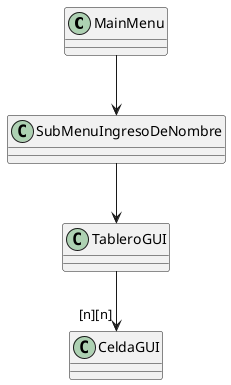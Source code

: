 @startuml
class MainMenu{}
class SubMenuIngresoDeNombre{}
class CeldaGUI{}
class TableroGUI{}


MainMenu --> SubMenuIngresoDeNombre
SubMenuIngresoDeNombre --> TableroGUI
TableroGUI -->"[n][n]" CeldaGUI
@enduml